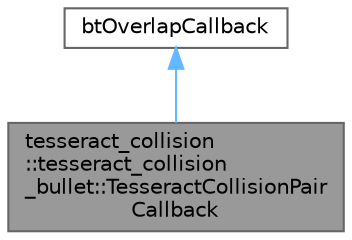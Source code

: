 digraph "tesseract_collision::tesseract_collision_bullet::TesseractCollisionPairCallback"
{
 // LATEX_PDF_SIZE
  bgcolor="transparent";
  edge [fontname=Helvetica,fontsize=10,labelfontname=Helvetica,labelfontsize=10];
  node [fontname=Helvetica,fontsize=10,shape=box,height=0.2,width=0.4];
  Node1 [label="tesseract_collision\l::tesseract_collision\l_bullet::TesseractCollisionPair\lCallback",height=0.2,width=0.4,color="gray40", fillcolor="grey60", style="filled", fontcolor="black",tooltip="A callback function that is called as part of the broadphase collision checking."];
  Node2 -> Node1 [dir="back",color="steelblue1",style="solid"];
  Node2 [label="btOverlapCallback",height=0.2,width=0.4,color="gray40", fillcolor="white", style="filled",tooltip=" "];
}

